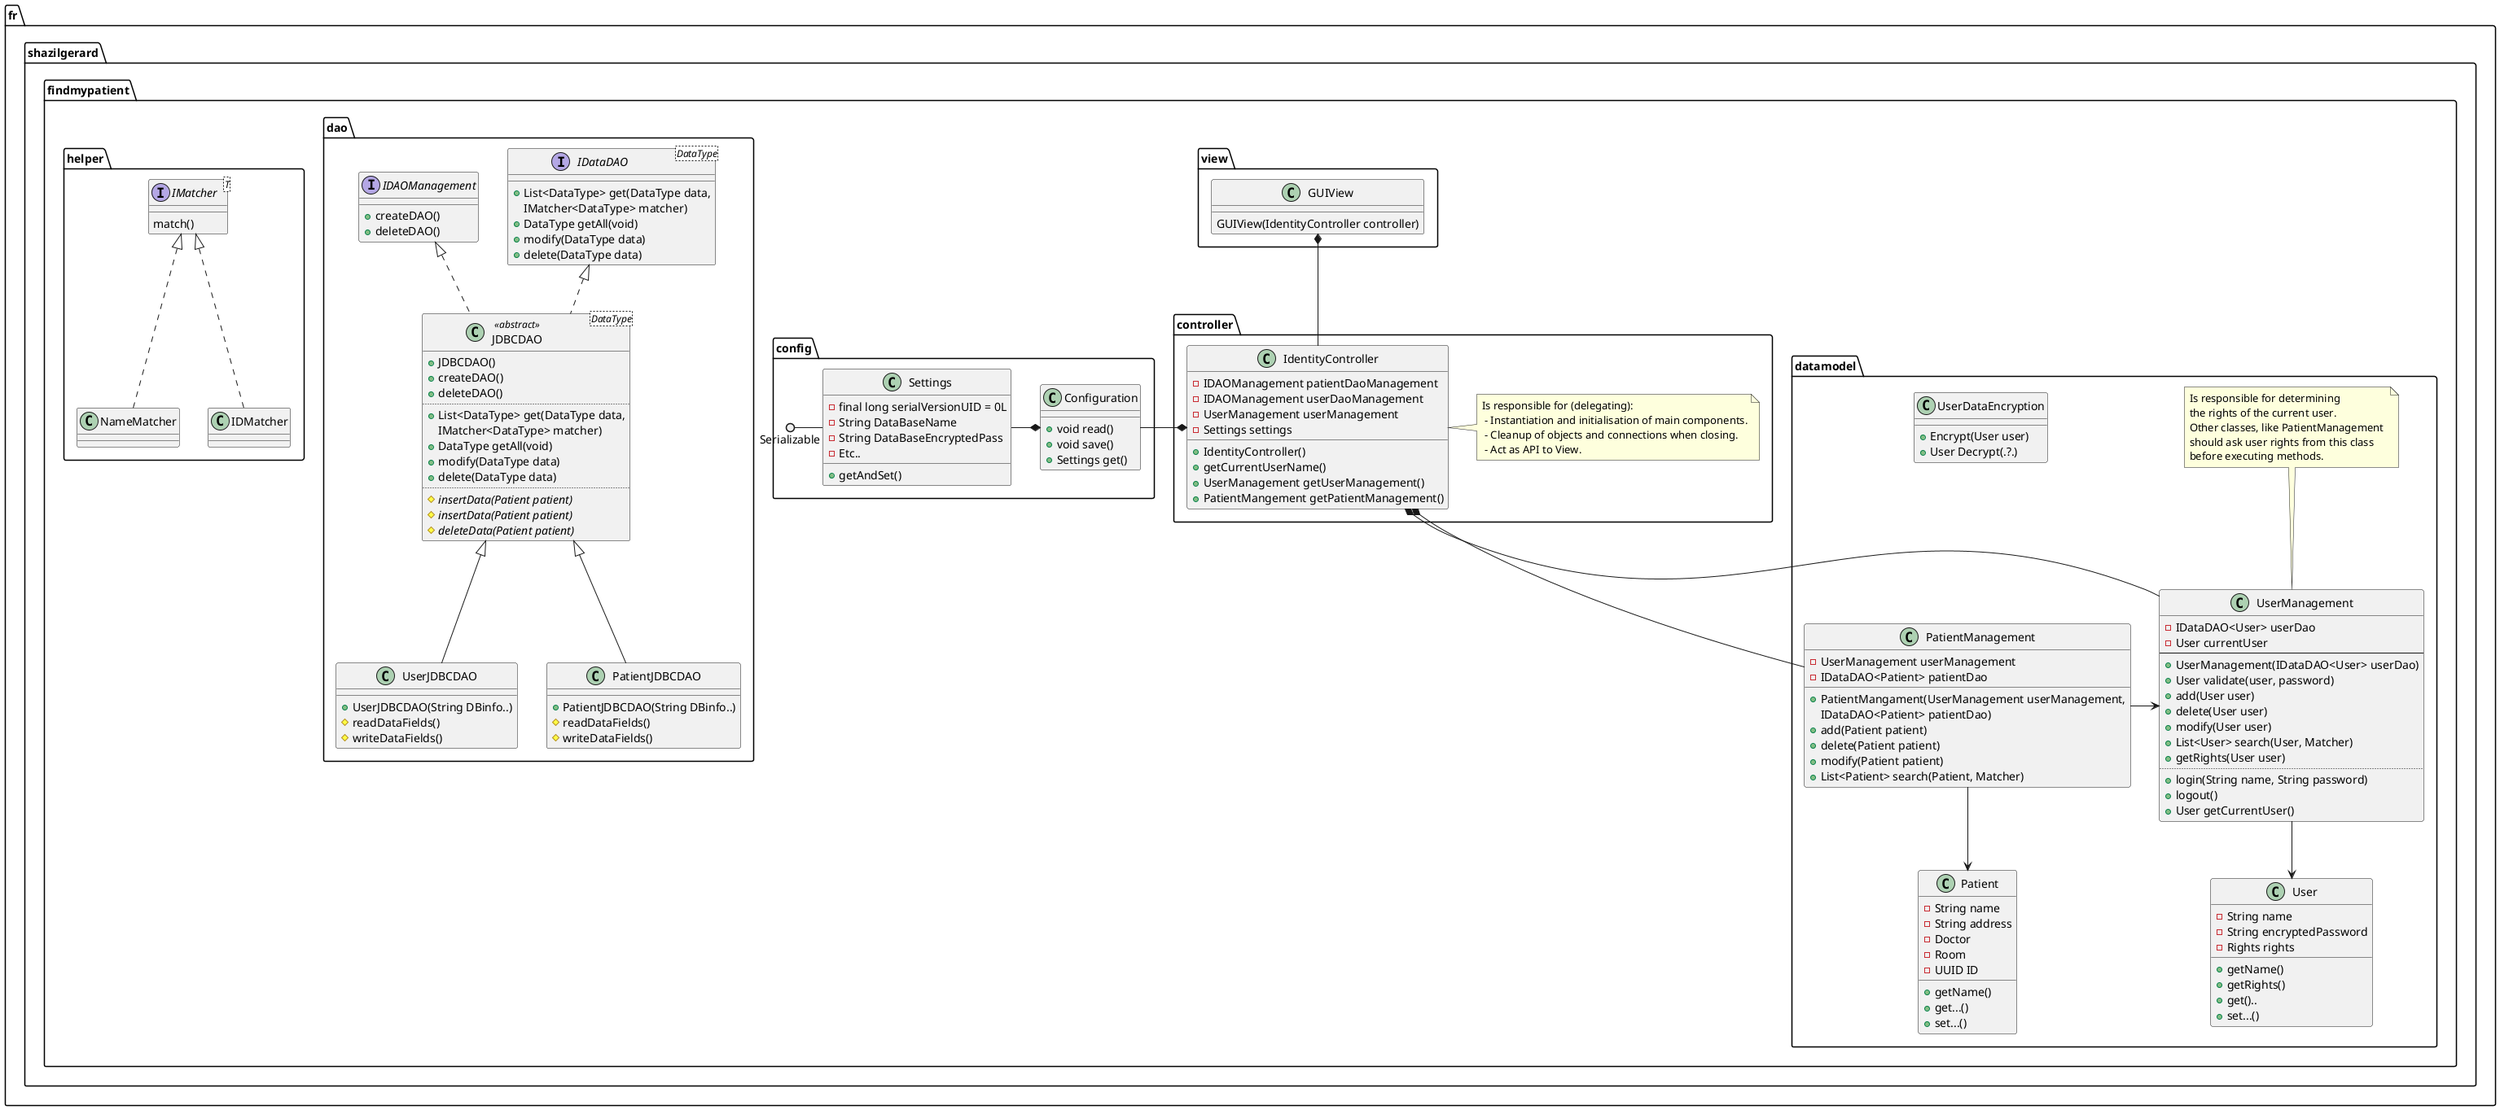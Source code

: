 @startuml
package fr.shazilgerard.findmypatient.datamodel {
	class Patient{
		- String name
		- String address
		- Doctor
		- Room
		- UUID ID
		
		+ getName()
		+ get...()
		+ set...()
	}
	class User{
		- String name
		- String encryptedPassword
		- Rights rights
		
		+ getName()
		+ getRights()
		+ get()..
		+ set...()
	}
	
		class UserManagement{
		- IDataDAO<User> userDao
		- User currentUser
		--
		+ UserManagement(IDataDAO<User> userDao)
		+ User validate(user, password)
		+ add(User user)
		+ delete(User user)
		+ modify(User user)
		+ List<User> search(User, Matcher)
		+ getRights(User user)
		..
		+ login(String name, String password)
		+ logout()
		+ User getCurrentUser()
	}
	note top of UserManagement
		Is responsible for determining 
		the rights of the current user.
		Other classes, like PatientManagement 
		should ask user rights from this class
		before executing methods.
	end note
	class PatientManagement{
		- UserManagement userManagement
		- IDataDAO<Patient> patientDao
		
		+ PatientMangament(UserManagement userManagement, 
		   IDataDAO<Patient> patientDao)
		+ add(Patient patient)
		+ delete(Patient patient)
		+ modify(Patient patient)
		+ List<Patient> search(Patient, Matcher)
	}
	class UserDataEncryption{
		+ Encrypt(User user)
		+ User Decrypt(.?.)
	}
}
package fr.shazilgerard.findmypatient.view {
	class GUIView {
		GUIView(IdentityController controller)
	}
}
package fr.shazilgerard.findmypatient.controller {
	class IdentityController{
		- IDAOManagement patientDaoManagement
		- IDAOManagement userDaoManagement
		- UserManagement userManagement
		- Settings settings
		
		+ IdentityController()
		+ getCurrentUserName()
		+ UserManagement getUserManagement()
		+ PatientMangement getPatientManagement()
	}
	note right of IdentityController
		Is responsible for (delegating):
		 - Instantiation and initialisation of main components.
		 - Cleanup of objects and connections when closing.
		 - Act as API to View.
	end note

}

package fr.shazilgerard.findmypatient.config {
	class Settings {
		- final long serialVersionUID = 0L
		- String DataBaseName
		- String DataBaseEncryptedPass
		- Etc..
		
		+ getAndSet()
	}
	class Configuration {
		+ void read()
		+ void save()
		+ Settings get()
	}
	Serializable ()- Settings  
	Settings -* Configuration
}

package fr.shazilgerard.findmypatient.dao {
	interface IDataDAO<DataType>{
		+ List<DataType> get(DataType data, 
		  IMatcher<DataType> matcher)
		+ DataType getAll(void)
		+ modify(DataType data)
		+ delete(DataType data)
	}
	interface IDAOManagement{
		+ createDAO()
		+ deleteDAO()
	}
	class JDBCDAO<DataType> <<abstract>>{
		+ JDBCDAO()
		+ createDAO()
		+ deleteDAO()
		..
		+ List<DataType> get(DataType data, 
		  IMatcher<DataType> matcher)
		+ DataType getAll(void)
		+ modify(DataType data)
		+ delete(DataType data)
		..
		# {abstract} insertData(Patient patient)
		# {abstract} insertData(Patient patient)
		# {abstract} deleteData(Patient patient)
	}
	class UserJDBCDAO{
		+ UserJDBCDAO(String DBinfo..)
		# readDataFields()
		# writeDataFields()
	}
	class PatientJDBCDAO{
		+ PatientJDBCDAO(String DBinfo..)
		# readDataFields()
		# writeDataFields()
	}
}
package fr.shazilgerard.findmypatient.helper {

	interface IMatcher<T>{
		match()
	}
	class NameMatcher
	class IDMatcher
	
	IMatcher <|.. NameMatcher
	IMatcher <|.. IDMatcher 
}

IdentityController *-- UserManagement
IdentityController *-- PatientManagement
Configuration -* IdentityController
UserManagement <- PatientManagement
	
GUIView *-- IdentityController

UserManagement --> User
PatientManagement --> Patient

IDataDAO <|.. JDBCDAO  
IDAOManagement <|.. JDBCDAO
JDBCDAO <|-- UserJDBCDAO  
JDBCDAO <|-- PatientJDBCDAO    

@enduml
